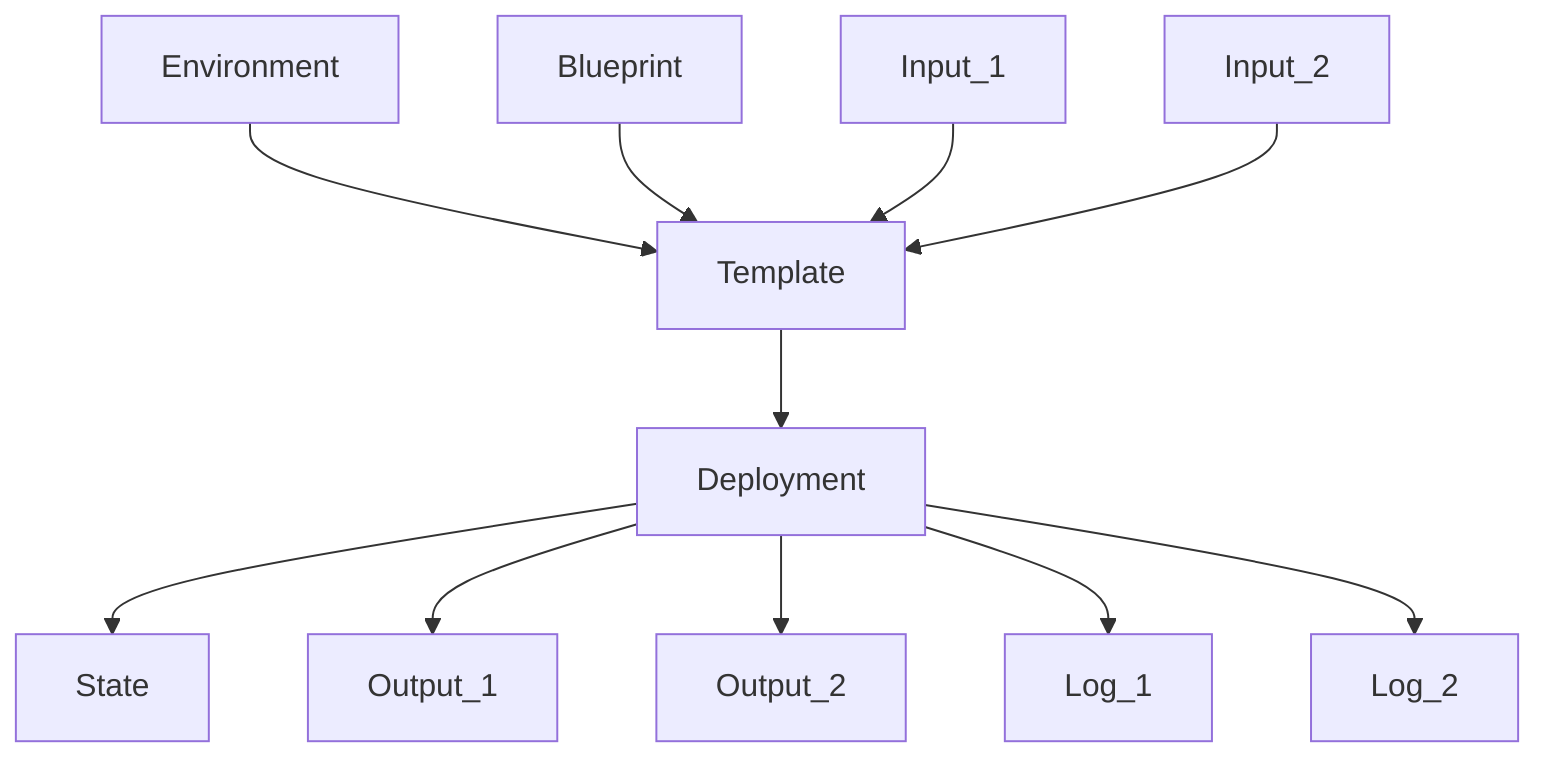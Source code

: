 graph TD
    Environment --> Template
    Blueprint --> Template
    Input_1 --> Template
    Input_2 --> Template
    Template --> Deployment
    Deployment --> State
    Deployment --> Output_1
    Deployment --> Output_2
    Deployment --> Log_1
    Deployment --> Log_2